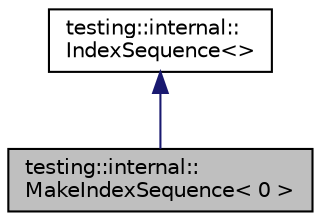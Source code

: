 digraph "testing::internal::MakeIndexSequence&lt; 0 &gt;"
{
  edge [fontname="Helvetica",fontsize="10",labelfontname="Helvetica",labelfontsize="10"];
  node [fontname="Helvetica",fontsize="10",shape=record];
  Node0 [label="testing::internal::\lMakeIndexSequence\< 0 \>",height=0.2,width=0.4,color="black", fillcolor="grey75", style="filled", fontcolor="black"];
  Node1 -> Node0 [dir="back",color="midnightblue",fontsize="10",style="solid",fontname="Helvetica"];
  Node1 [label="testing::internal::\lIndexSequence\<\>",height=0.2,width=0.4,color="black", fillcolor="white", style="filled",URL="$structtesting_1_1internal_1_1_index_sequence.html"];
}
